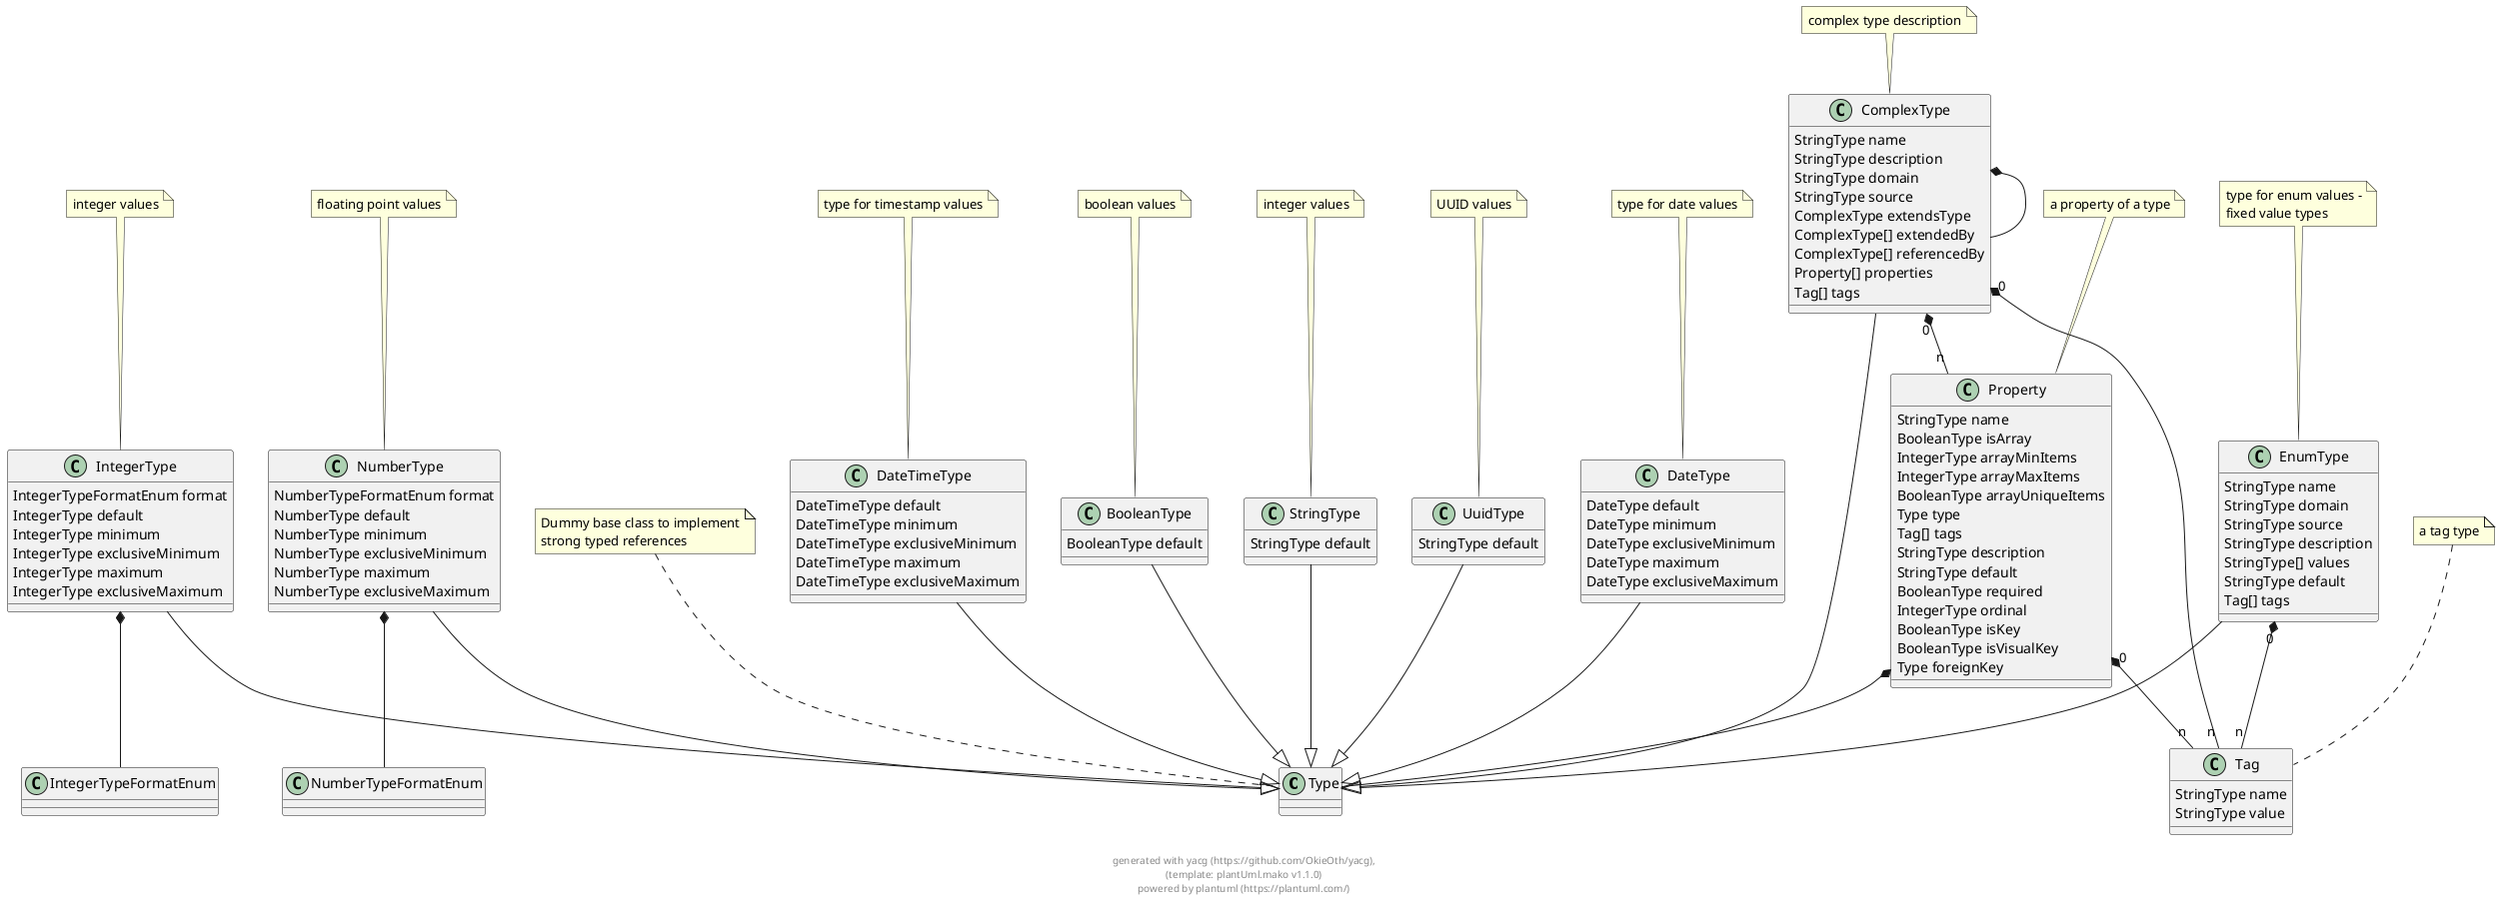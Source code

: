 
@startuml

class Type {
}
 
note top: Dummy base class to implement\nstrong typed references

class IntegerType {
    IntegerTypeFormatEnum format 
    IntegerType default 
    IntegerType minimum 
    IntegerType exclusiveMinimum 
    IntegerType maximum 
    IntegerType exclusiveMaximum 
}
 
note top: integer values

IntegerType --|> Type
class IntegerTypeFormatEnum {
}
 

class NumberType {
    NumberTypeFormatEnum format 
    NumberType default 
    NumberType minimum 
    NumberType exclusiveMinimum 
    NumberType maximum 
    NumberType exclusiveMaximum 
}
 
note top: floating point values

NumberType --|> Type
class NumberTypeFormatEnum {
}
 

class BooleanType {
    BooleanType default 
}
 
note top: boolean values

BooleanType --|> Type
class StringType {
    StringType default 
}
 
note top: integer values

StringType --|> Type
class UuidType {
    StringType default 
}
 
note top: UUID values

UuidType --|> Type
class EnumType {
    StringType name 
    StringType domain 
    StringType source 
    StringType description 
    StringType[] values 
    StringType default 
    Tag[] tags 
}
 
note top: type for enum values -\nfixed value types

EnumType --|> Type
class Tag {
    StringType name 
    StringType value 
}
 
note top: a tag type

class DateType {
    DateType default 
    DateType minimum 
    DateType exclusiveMinimum 
    DateType maximum 
    DateType exclusiveMaximum 
}
 
note top: type for date values

DateType --|> Type
class DateTimeType {
    DateTimeType default 
    DateTimeType minimum 
    DateTimeType exclusiveMinimum 
    DateTimeType maximum 
    DateTimeType exclusiveMaximum 
}
 
note top: type for timestamp values

DateTimeType --|> Type
class ComplexType {
    StringType name 
    StringType description 
    StringType domain 
    StringType source 
    ComplexType extendsType 
    ComplexType[] extendedBy 
    ComplexType[] referencedBy 
    Property[] properties 
    Tag[] tags 
}
 
note top: complex type description

ComplexType --|> Type
class Property {
    StringType name 
    BooleanType isArray 
    IntegerType arrayMinItems 
    IntegerType arrayMaxItems 
    BooleanType arrayUniqueItems 
    Type type 
    Tag[] tags 
    StringType description 
    StringType default 
    BooleanType required 
    IntegerType ordinal 
    BooleanType isKey 
    BooleanType isVisualKey 
    Type foreignKey 
}
 
note top: a property of a type


    
    
IntegerType  *--  IntegerTypeFormatEnum        
            
    
    
NumberType  *--  NumberTypeFormatEnum        
            
    
    
    
    
    
EnumType "0" *-- "n" Tag        
            
    
    
    
    
ComplexType  *--  ComplexType        
            
ComplexType "0" *-- "n" Property        
            
ComplexType "0" *-- "n" Tag        
            
    
Property  *--  Type        
            
Property "0" *-- "n" Tag        
            

footer \ngenerated with yacg (https://github.com/OkieOth/yacg),\n(template: plantUml.mako v1.1.0)\npowered by plantuml (https://plantuml.com/)
@enduml